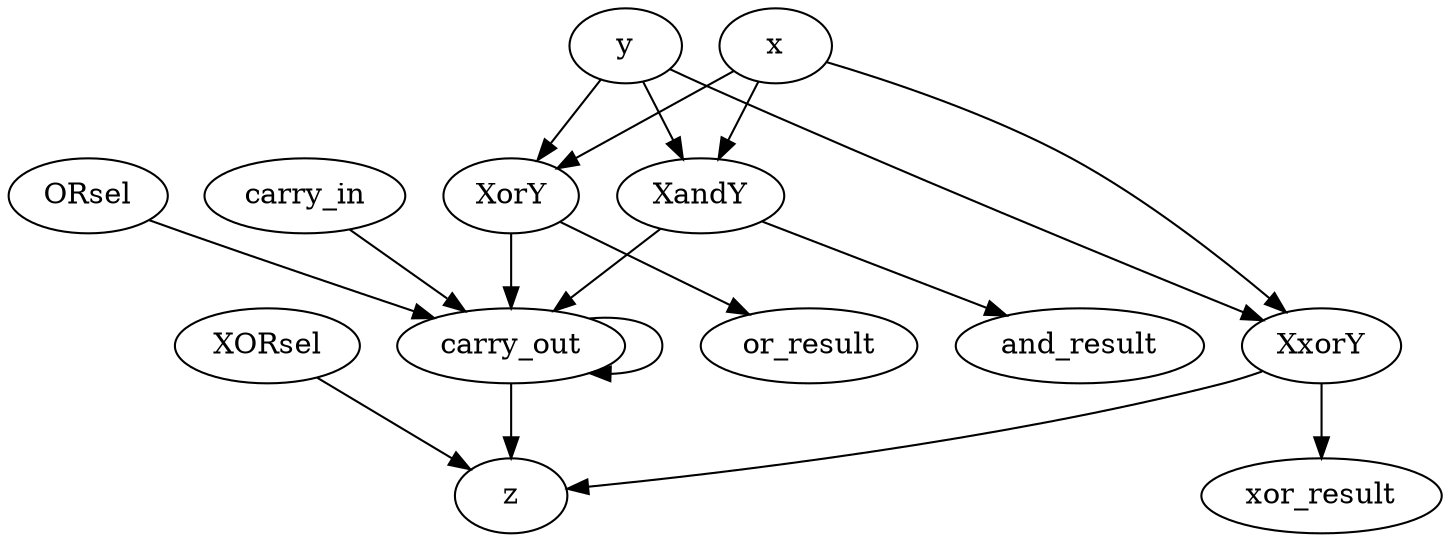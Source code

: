 digraph "" {
	ORsel -> carry_out	 [weight=8.0];
	XorY -> or_result	 [weight=1.0];
	XorY -> carry_out	 [weight=8.0];
	XORsel -> z	 [weight=8.0];
	carry_out -> carry_out	 [weight=8.0];
	carry_out -> z	 [weight=8.0];
	XandY -> and_result	 [weight=1.0];
	XandY -> carry_out	 [weight=8.0];
	XxorY -> xor_result	 [weight=1.0];
	XxorY -> z	 [weight=8.0];
	carry_in -> carry_out	 [weight=1.0];
	y -> XorY	 [weight=1.0];
	y -> XandY	 [weight=1.0];
	y -> XxorY	 [weight=1.0];
	x -> XorY	 [weight=1.0];
	x -> XandY	 [weight=1.0];
	x -> XxorY	 [weight=1.0];
}
